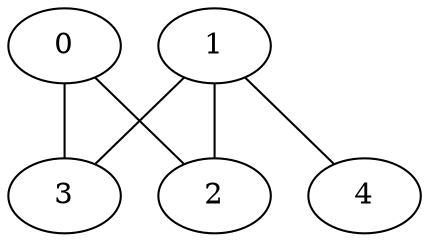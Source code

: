 graph "sampletest150-mod5_image4.bmp" {
	0	 [type=corner,
		x=443,
		y=73];
	2	 [type=corner,
		x=470,
		y=449];
	0 -- 2	 [angle0="1.50",
		frequency=1,
		type0=line];
	3	 [type=corner,
		x=68,
		y=55];
	0 -- 3	 [angle0=".05",
		frequency=1,
		type0=line];
	1	 [type=intersection,
		x=67,
		y=427];
	1 -- 2	 [angle0=".05",
		frequency=1,
		type0=line];
	1 -- 3	 [angle0="-1.57",
		frequency=1,
		type0=line];
	4	 [type=endpoint,
		x=140,
		y=499];
	1 -- 4	 [angle0=".78",
		frequency=1,
		type0=line];
}
